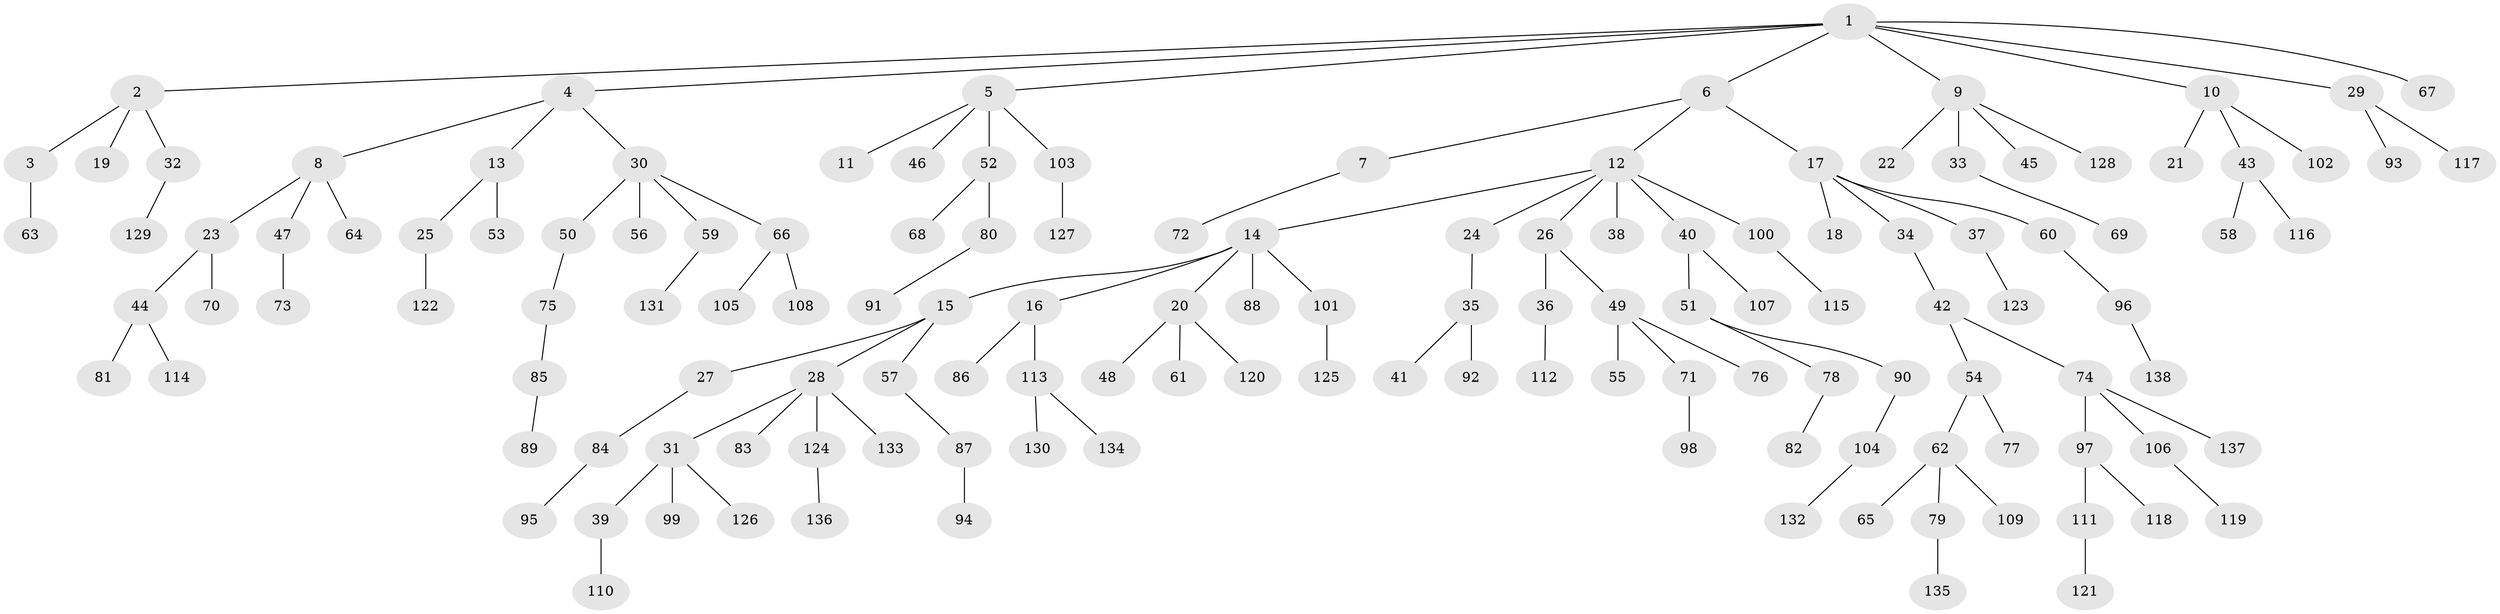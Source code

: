 // coarse degree distribution, {10: 0.014492753623188406, 2: 0.18840579710144928, 4: 0.07246376811594203, 3: 0.043478260869565216, 9: 0.014492753623188406, 5: 0.057971014492753624, 1: 0.6086956521739131}
// Generated by graph-tools (version 1.1) at 2025/19/03/04/25 18:19:23]
// undirected, 138 vertices, 137 edges
graph export_dot {
graph [start="1"]
  node [color=gray90,style=filled];
  1;
  2;
  3;
  4;
  5;
  6;
  7;
  8;
  9;
  10;
  11;
  12;
  13;
  14;
  15;
  16;
  17;
  18;
  19;
  20;
  21;
  22;
  23;
  24;
  25;
  26;
  27;
  28;
  29;
  30;
  31;
  32;
  33;
  34;
  35;
  36;
  37;
  38;
  39;
  40;
  41;
  42;
  43;
  44;
  45;
  46;
  47;
  48;
  49;
  50;
  51;
  52;
  53;
  54;
  55;
  56;
  57;
  58;
  59;
  60;
  61;
  62;
  63;
  64;
  65;
  66;
  67;
  68;
  69;
  70;
  71;
  72;
  73;
  74;
  75;
  76;
  77;
  78;
  79;
  80;
  81;
  82;
  83;
  84;
  85;
  86;
  87;
  88;
  89;
  90;
  91;
  92;
  93;
  94;
  95;
  96;
  97;
  98;
  99;
  100;
  101;
  102;
  103;
  104;
  105;
  106;
  107;
  108;
  109;
  110;
  111;
  112;
  113;
  114;
  115;
  116;
  117;
  118;
  119;
  120;
  121;
  122;
  123;
  124;
  125;
  126;
  127;
  128;
  129;
  130;
  131;
  132;
  133;
  134;
  135;
  136;
  137;
  138;
  1 -- 2;
  1 -- 4;
  1 -- 5;
  1 -- 6;
  1 -- 9;
  1 -- 10;
  1 -- 29;
  1 -- 67;
  2 -- 3;
  2 -- 19;
  2 -- 32;
  3 -- 63;
  4 -- 8;
  4 -- 13;
  4 -- 30;
  5 -- 11;
  5 -- 46;
  5 -- 52;
  5 -- 103;
  6 -- 7;
  6 -- 12;
  6 -- 17;
  7 -- 72;
  8 -- 23;
  8 -- 47;
  8 -- 64;
  9 -- 22;
  9 -- 33;
  9 -- 45;
  9 -- 128;
  10 -- 21;
  10 -- 43;
  10 -- 102;
  12 -- 14;
  12 -- 24;
  12 -- 26;
  12 -- 38;
  12 -- 40;
  12 -- 100;
  13 -- 25;
  13 -- 53;
  14 -- 15;
  14 -- 16;
  14 -- 20;
  14 -- 88;
  14 -- 101;
  15 -- 27;
  15 -- 28;
  15 -- 57;
  16 -- 86;
  16 -- 113;
  17 -- 18;
  17 -- 34;
  17 -- 37;
  17 -- 60;
  20 -- 48;
  20 -- 61;
  20 -- 120;
  23 -- 44;
  23 -- 70;
  24 -- 35;
  25 -- 122;
  26 -- 36;
  26 -- 49;
  27 -- 84;
  28 -- 31;
  28 -- 83;
  28 -- 124;
  28 -- 133;
  29 -- 93;
  29 -- 117;
  30 -- 50;
  30 -- 56;
  30 -- 59;
  30 -- 66;
  31 -- 39;
  31 -- 99;
  31 -- 126;
  32 -- 129;
  33 -- 69;
  34 -- 42;
  35 -- 41;
  35 -- 92;
  36 -- 112;
  37 -- 123;
  39 -- 110;
  40 -- 51;
  40 -- 107;
  42 -- 54;
  42 -- 74;
  43 -- 58;
  43 -- 116;
  44 -- 81;
  44 -- 114;
  47 -- 73;
  49 -- 55;
  49 -- 71;
  49 -- 76;
  50 -- 75;
  51 -- 78;
  51 -- 90;
  52 -- 68;
  52 -- 80;
  54 -- 62;
  54 -- 77;
  57 -- 87;
  59 -- 131;
  60 -- 96;
  62 -- 65;
  62 -- 79;
  62 -- 109;
  66 -- 105;
  66 -- 108;
  71 -- 98;
  74 -- 97;
  74 -- 106;
  74 -- 137;
  75 -- 85;
  78 -- 82;
  79 -- 135;
  80 -- 91;
  84 -- 95;
  85 -- 89;
  87 -- 94;
  90 -- 104;
  96 -- 138;
  97 -- 111;
  97 -- 118;
  100 -- 115;
  101 -- 125;
  103 -- 127;
  104 -- 132;
  106 -- 119;
  111 -- 121;
  113 -- 130;
  113 -- 134;
  124 -- 136;
}

